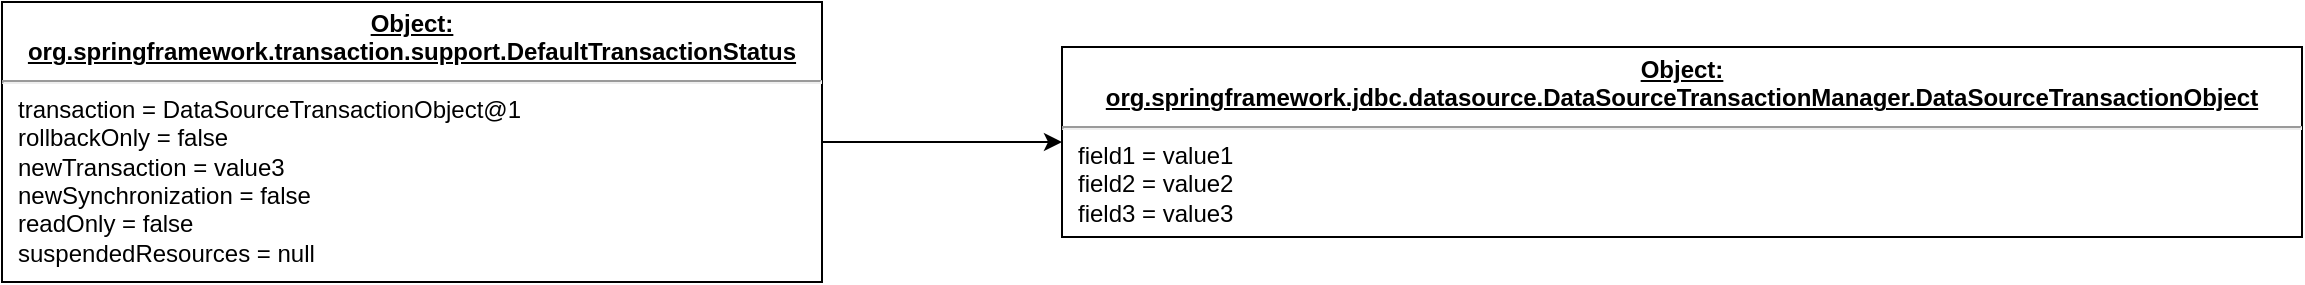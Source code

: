 <mxfile version="14.2.7" type="github">
  <diagram id="C5RBs43oDa-KdzZeNtuy" name="Page-1">
    <mxGraphModel dx="1604" dy="689" grid="1" gridSize="10" guides="1" tooltips="1" connect="1" arrows="1" fold="1" page="1" pageScale="1" pageWidth="827" pageHeight="1169" math="0" shadow="0">
      <root>
        <mxCell id="WIyWlLk6GJQsqaUBKTNV-0" />
        <mxCell id="WIyWlLk6GJQsqaUBKTNV-1" parent="WIyWlLk6GJQsqaUBKTNV-0" />
        <mxCell id="4MZFsaiTkGL4hvcWn_8n-17" style="edgeStyle=orthogonalEdgeStyle;rounded=0;orthogonalLoop=1;jettySize=auto;html=1;entryX=0;entryY=0.5;entryDx=0;entryDy=0;" edge="1" parent="WIyWlLk6GJQsqaUBKTNV-1" source="4MZFsaiTkGL4hvcWn_8n-10" target="4MZFsaiTkGL4hvcWn_8n-16">
          <mxGeometry relative="1" as="geometry" />
        </mxCell>
        <mxCell id="4MZFsaiTkGL4hvcWn_8n-10" value="&lt;p style=&quot;margin: 0px ; margin-top: 4px ; text-align: center ; text-decoration: underline&quot;&gt;&lt;b&gt;Object:&lt;/b&gt;&lt;/p&gt;&lt;div style=&quot;text-align: center&quot;&gt;&lt;span&gt;&lt;b&gt;&lt;u&gt;org.springframework.transaction.support.DefaultTransactionStatus&lt;/u&gt;&lt;/b&gt;&lt;/span&gt;&lt;/div&gt;&lt;hr&gt;&lt;p style=&quot;margin: 0px ; margin-left: 8px&quot;&gt;transaction&amp;nbsp;= DataSourceTransactionObject@1&lt;br&gt;rollbackOnly = false&lt;br&gt;newTransaction = value3&lt;/p&gt;&lt;p style=&quot;margin: 0px ; margin-left: 8px&quot;&gt;newSynchronization = false&lt;br&gt;&lt;/p&gt;&lt;p style=&quot;margin: 0px ; margin-left: 8px&quot;&gt;readOnly =&amp;nbsp;false&lt;br&gt;&lt;/p&gt;&lt;p style=&quot;margin: 0px ; margin-left: 8px&quot;&gt;suspendedResources = null&lt;br&gt;&lt;/p&gt;" style="verticalAlign=top;align=left;overflow=fill;fontSize=12;fontFamily=Helvetica;html=1;" vertex="1" parent="WIyWlLk6GJQsqaUBKTNV-1">
          <mxGeometry x="60" y="110" width="410" height="140" as="geometry" />
        </mxCell>
        <mxCell id="4MZFsaiTkGL4hvcWn_8n-16" value="&lt;p style=&quot;margin: 0px ; margin-top: 4px ; text-align: center ; text-decoration: underline&quot;&gt;&lt;b&gt;Object:&lt;/b&gt;&lt;/p&gt;&lt;div style=&quot;text-align: center&quot;&gt;&lt;span&gt;&lt;b&gt;&lt;u&gt;org.springframework.jdbc.datasource.DataSourceTransactionManager.DataSourceTransactionObject&lt;/u&gt;&lt;/b&gt;&lt;/span&gt;&lt;/div&gt;&lt;hr&gt;&lt;p style=&quot;margin: 0px ; margin-left: 8px&quot;&gt;field1 = value1&lt;br&gt;field2 = value2&lt;br&gt;field3 = value3&lt;/p&gt;" style="verticalAlign=top;align=left;overflow=fill;fontSize=12;fontFamily=Helvetica;html=1;" vertex="1" parent="WIyWlLk6GJQsqaUBKTNV-1">
          <mxGeometry x="590" y="132.5" width="620" height="95" as="geometry" />
        </mxCell>
      </root>
    </mxGraphModel>
  </diagram>
</mxfile>
